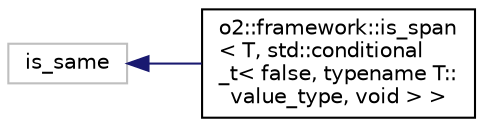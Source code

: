 digraph "Graphical Class Hierarchy"
{
 // INTERACTIVE_SVG=YES
  bgcolor="transparent";
  edge [fontname="Helvetica",fontsize="10",labelfontname="Helvetica",labelfontsize="10"];
  node [fontname="Helvetica",fontsize="10",shape=record];
  rankdir="LR";
  Node1052 [label="is_same",height=0.2,width=0.4,color="grey75"];
  Node1052 -> Node0 [dir="back",color="midnightblue",fontsize="10",style="solid",fontname="Helvetica"];
  Node0 [label="o2::framework::is_span\l\< T, std::conditional\l_t\< false, typename T::\lvalue_type, void \> \>",height=0.2,width=0.4,color="black",URL="$d0/dd2/structo2_1_1framework_1_1is__span_3_01T_00_01std_1_1conditional__t_3_01false_00_01typename_01T_105843acfab416227e244bd7b1a0ae304.html"];
}
